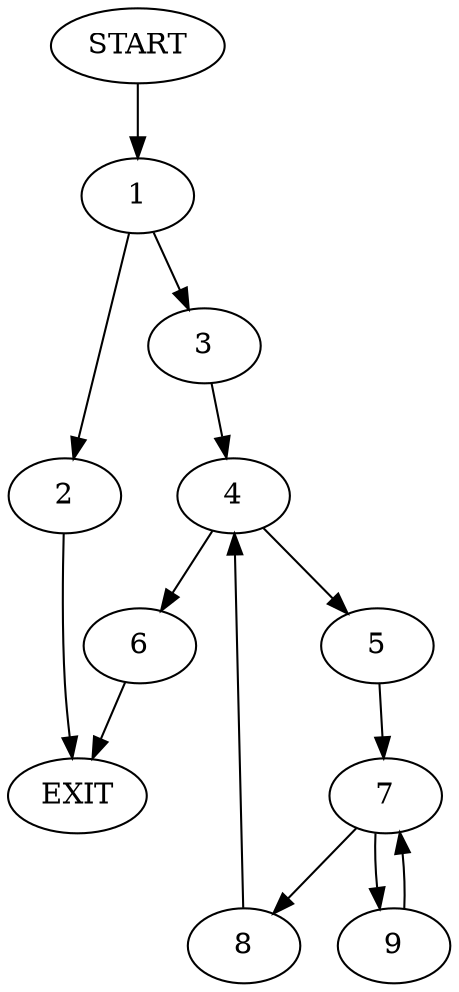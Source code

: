 digraph {
0 [label="START"]
10 [label="EXIT"]
0 -> 1
1 -> 2
1 -> 3
3 -> 4
2 -> 10
4 -> 5
4 -> 6
5 -> 7
6 -> 10
7 -> 8
7 -> 9
9 -> 7
8 -> 4
}
